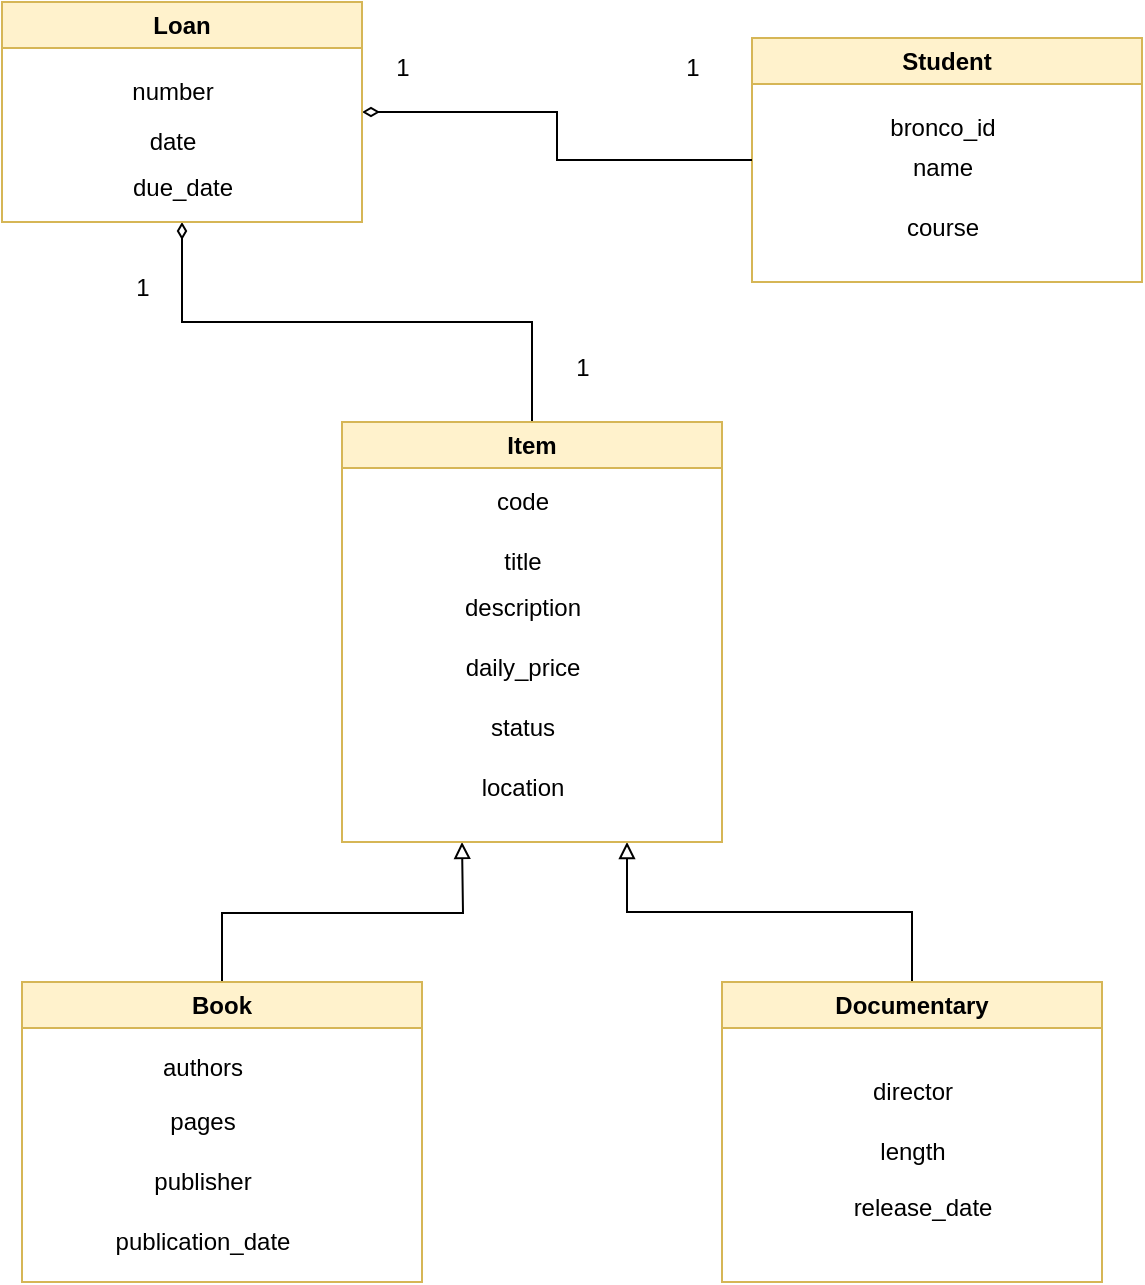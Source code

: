 <mxfile version="21.2.9" type="device">
  <diagram name="Page-1" id="cMLY1CoPsoS9Ke2ZEgan">
    <mxGraphModel dx="984" dy="667" grid="1" gridSize="10" guides="1" tooltips="1" connect="1" arrows="1" fold="1" page="1" pageScale="1" pageWidth="850" pageHeight="1100" math="0" shadow="0">
      <root>
        <mxCell id="0" />
        <mxCell id="1" parent="0" />
        <mxCell id="wTbuUublP3CUo9RuaERG-1" value="Student" style="swimlane;whiteSpace=wrap;html=1;fillColor=#fff2cc;strokeColor=#d6b656;" parent="1" vertex="1">
          <mxGeometry x="425" y="98" width="195" height="122" as="geometry">
            <mxRectangle x="320" y="210" width="90" height="30" as="alternateBounds" />
          </mxGeometry>
        </mxCell>
        <mxCell id="wTbuUublP3CUo9RuaERG-7" value="name" style="text;html=1;align=center;verticalAlign=middle;resizable=0;points=[];autosize=1;strokeColor=none;fillColor=none;" parent="wTbuUublP3CUo9RuaERG-1" vertex="1">
          <mxGeometry x="70" y="50" width="50" height="30" as="geometry" />
        </mxCell>
        <mxCell id="6YYBpAp1T_IyO7PGqdv9-1" value="bronco_id" style="text;html=1;align=center;verticalAlign=middle;resizable=0;points=[];autosize=1;strokeColor=none;fillColor=none;" parent="wTbuUublP3CUo9RuaERG-1" vertex="1">
          <mxGeometry x="55" y="30" width="80" height="30" as="geometry" />
        </mxCell>
        <mxCell id="6YYBpAp1T_IyO7PGqdv9-3" value="course" style="text;html=1;align=center;verticalAlign=middle;resizable=0;points=[];autosize=1;strokeColor=none;fillColor=none;" parent="wTbuUublP3CUo9RuaERG-1" vertex="1">
          <mxGeometry x="65" y="80" width="60" height="30" as="geometry" />
        </mxCell>
        <mxCell id="ZKemoDgkjOs0aR_X4RYM-13" style="edgeStyle=orthogonalEdgeStyle;rounded=0;orthogonalLoop=1;jettySize=auto;html=1;exitX=0.5;exitY=0;exitDx=0;exitDy=0;endArrow=block;endFill=0;" parent="1" source="wTbuUublP3CUo9RuaERG-3" edge="1">
          <mxGeometry relative="1" as="geometry">
            <mxPoint x="280" y="500" as="targetPoint" />
          </mxGeometry>
        </mxCell>
        <mxCell id="wTbuUublP3CUo9RuaERG-3" value="Book" style="swimlane;whiteSpace=wrap;html=1;fillColor=#fff2cc;strokeColor=#d6b656;" parent="1" vertex="1">
          <mxGeometry x="60" y="570" width="200" height="150" as="geometry">
            <mxRectangle x="320" y="210" width="90" height="30" as="alternateBounds" />
          </mxGeometry>
        </mxCell>
        <mxCell id="ZKemoDgkjOs0aR_X4RYM-4" value="pages" style="text;html=1;align=center;verticalAlign=middle;resizable=0;points=[];autosize=1;strokeColor=none;fillColor=none;" parent="wTbuUublP3CUo9RuaERG-3" vertex="1">
          <mxGeometry x="60" y="55" width="60" height="30" as="geometry" />
        </mxCell>
        <mxCell id="ZKemoDgkjOs0aR_X4RYM-5" value="publisher" style="text;html=1;align=center;verticalAlign=middle;resizable=0;points=[];autosize=1;strokeColor=none;fillColor=none;" parent="wTbuUublP3CUo9RuaERG-3" vertex="1">
          <mxGeometry x="55" y="85" width="70" height="30" as="geometry" />
        </mxCell>
        <mxCell id="ZKemoDgkjOs0aR_X4RYM-6" value="publication_date" style="text;html=1;align=center;verticalAlign=middle;resizable=0;points=[];autosize=1;strokeColor=none;fillColor=none;" parent="wTbuUublP3CUo9RuaERG-3" vertex="1">
          <mxGeometry x="35" y="115" width="110" height="30" as="geometry" />
        </mxCell>
        <mxCell id="ZKemoDgkjOs0aR_X4RYM-14" style="edgeStyle=orthogonalEdgeStyle;rounded=0;orthogonalLoop=1;jettySize=auto;html=1;exitX=0.5;exitY=0;exitDx=0;exitDy=0;entryX=0.75;entryY=1;entryDx=0;entryDy=0;endArrow=block;endFill=0;" parent="1" source="wTbuUublP3CUo9RuaERG-4" target="wTbuUublP3CUo9RuaERG-11" edge="1">
          <mxGeometry relative="1" as="geometry" />
        </mxCell>
        <mxCell id="wTbuUublP3CUo9RuaERG-4" value="Documentary" style="swimlane;whiteSpace=wrap;html=1;fillColor=#fff2cc;strokeColor=#d6b656;" parent="1" vertex="1">
          <mxGeometry x="410" y="570" width="190" height="150" as="geometry">
            <mxRectangle x="320" y="210" width="90" height="30" as="alternateBounds" />
          </mxGeometry>
        </mxCell>
        <mxCell id="ZKemoDgkjOs0aR_X4RYM-7" value="director" style="text;html=1;align=center;verticalAlign=middle;resizable=0;points=[];autosize=1;strokeColor=none;fillColor=none;" parent="wTbuUublP3CUo9RuaERG-4" vertex="1">
          <mxGeometry x="65" y="40" width="60" height="30" as="geometry" />
        </mxCell>
        <mxCell id="ZKemoDgkjOs0aR_X4RYM-11" value="length" style="text;html=1;align=center;verticalAlign=middle;resizable=0;points=[];autosize=1;strokeColor=none;fillColor=none;" parent="wTbuUublP3CUo9RuaERG-4" vertex="1">
          <mxGeometry x="65" y="70" width="60" height="30" as="geometry" />
        </mxCell>
        <mxCell id="ZKemoDgkjOs0aR_X4RYM-16" style="edgeStyle=orthogonalEdgeStyle;rounded=0;orthogonalLoop=1;jettySize=auto;html=1;exitX=1;exitY=0.5;exitDx=0;exitDy=0;entryX=0;entryY=0.5;entryDx=0;entryDy=0;startArrow=diamondThin;startFill=0;endArrow=none;endFill=0;" parent="1" source="wTbuUublP3CUo9RuaERG-5" target="wTbuUublP3CUo9RuaERG-1" edge="1">
          <mxGeometry relative="1" as="geometry" />
        </mxCell>
        <mxCell id="ZKemoDgkjOs0aR_X4RYM-17" style="edgeStyle=orthogonalEdgeStyle;rounded=0;orthogonalLoop=1;jettySize=auto;html=1;exitX=0.5;exitY=1;exitDx=0;exitDy=0;entryX=0.5;entryY=0;entryDx=0;entryDy=0;startArrow=diamondThin;startFill=0;endArrow=none;endFill=0;" parent="1" source="wTbuUublP3CUo9RuaERG-5" target="wTbuUublP3CUo9RuaERG-11" edge="1">
          <mxGeometry relative="1" as="geometry" />
        </mxCell>
        <mxCell id="wTbuUublP3CUo9RuaERG-5" value="Loan" style="swimlane;whiteSpace=wrap;html=1;fillColor=#fff2cc;strokeColor=#d6b656;" parent="1" vertex="1">
          <mxGeometry x="50" y="80" width="180" height="110" as="geometry">
            <mxRectangle x="320" y="210" width="90" height="30" as="alternateBounds" />
          </mxGeometry>
        </mxCell>
        <mxCell id="wTbuUublP3CUo9RuaERG-8" value="number" style="text;html=1;align=center;verticalAlign=middle;resizable=0;points=[];autosize=1;strokeColor=none;fillColor=none;" parent="wTbuUublP3CUo9RuaERG-5" vertex="1">
          <mxGeometry x="55" y="30" width="60" height="30" as="geometry" />
        </mxCell>
        <mxCell id="wTbuUublP3CUo9RuaERG-9" value="date" style="text;html=1;align=center;verticalAlign=middle;resizable=0;points=[];autosize=1;strokeColor=none;fillColor=none;" parent="wTbuUublP3CUo9RuaERG-5" vertex="1">
          <mxGeometry x="60" y="55" width="50" height="30" as="geometry" />
        </mxCell>
        <mxCell id="wTbuUublP3CUo9RuaERG-10" value="due_date" style="text;html=1;align=center;verticalAlign=middle;resizable=0;points=[];autosize=1;strokeColor=none;fillColor=none;" parent="wTbuUublP3CUo9RuaERG-5" vertex="1">
          <mxGeometry x="55" y="78" width="70" height="30" as="geometry" />
        </mxCell>
        <mxCell id="wTbuUublP3CUo9RuaERG-11" value="Item" style="swimlane;whiteSpace=wrap;html=1;fillColor=#fff2cc;strokeColor=#d6b656;" parent="1" vertex="1">
          <mxGeometry x="220" y="290" width="190" height="210" as="geometry">
            <mxRectangle x="320" y="210" width="90" height="30" as="alternateBounds" />
          </mxGeometry>
        </mxCell>
        <mxCell id="wTbuUublP3CUo9RuaERG-12" value="code" style="text;html=1;align=center;verticalAlign=middle;resizable=0;points=[];autosize=1;strokeColor=none;fillColor=none;" parent="wTbuUublP3CUo9RuaERG-11" vertex="1">
          <mxGeometry x="65" y="25" width="50" height="30" as="geometry" />
        </mxCell>
        <mxCell id="wTbuUublP3CUo9RuaERG-13" value="title" style="text;html=1;align=center;verticalAlign=middle;resizable=0;points=[];autosize=1;strokeColor=none;fillColor=none;" parent="wTbuUublP3CUo9RuaERG-11" vertex="1">
          <mxGeometry x="70" y="55" width="40" height="30" as="geometry" />
        </mxCell>
        <mxCell id="wTbuUublP3CUo9RuaERG-14" value="description" style="text;html=1;align=center;verticalAlign=middle;resizable=0;points=[];autosize=1;strokeColor=none;fillColor=none;" parent="wTbuUublP3CUo9RuaERG-11" vertex="1">
          <mxGeometry x="50" y="78" width="80" height="30" as="geometry" />
        </mxCell>
        <mxCell id="ZKemoDgkjOs0aR_X4RYM-1" value="daily_price" style="text;html=1;align=center;verticalAlign=middle;resizable=0;points=[];autosize=1;strokeColor=none;fillColor=none;" parent="wTbuUublP3CUo9RuaERG-11" vertex="1">
          <mxGeometry x="50" y="108" width="80" height="30" as="geometry" />
        </mxCell>
        <mxCell id="ZKemoDgkjOs0aR_X4RYM-2" value="status" style="text;html=1;align=center;verticalAlign=middle;resizable=0;points=[];autosize=1;strokeColor=none;fillColor=none;" parent="wTbuUublP3CUo9RuaERG-11" vertex="1">
          <mxGeometry x="60" y="138" width="60" height="30" as="geometry" />
        </mxCell>
        <mxCell id="ZKemoDgkjOs0aR_X4RYM-10" value="location" style="text;html=1;align=center;verticalAlign=middle;resizable=0;points=[];autosize=1;strokeColor=none;fillColor=none;" parent="wTbuUublP3CUo9RuaERG-11" vertex="1">
          <mxGeometry x="60" y="168" width="60" height="30" as="geometry" />
        </mxCell>
        <mxCell id="ZKemoDgkjOs0aR_X4RYM-3" value="authors" style="text;html=1;align=center;verticalAlign=middle;resizable=0;points=[];autosize=1;strokeColor=none;fillColor=none;" parent="1" vertex="1">
          <mxGeometry x="120" y="598" width="60" height="30" as="geometry" />
        </mxCell>
        <mxCell id="ZKemoDgkjOs0aR_X4RYM-12" value="release_date" style="text;html=1;align=center;verticalAlign=middle;resizable=0;points=[];autosize=1;strokeColor=none;fillColor=none;" parent="1" vertex="1">
          <mxGeometry x="465" y="668" width="90" height="30" as="geometry" />
        </mxCell>
        <mxCell id="ZKemoDgkjOs0aR_X4RYM-21" value="1" style="text;html=1;align=center;verticalAlign=middle;resizable=0;points=[];autosize=1;strokeColor=none;fillColor=none;" parent="1" vertex="1">
          <mxGeometry x="380" y="98" width="30" height="30" as="geometry" />
        </mxCell>
        <mxCell id="ZKemoDgkjOs0aR_X4RYM-22" value="1" style="text;html=1;align=center;verticalAlign=middle;resizable=0;points=[];autosize=1;strokeColor=none;fillColor=none;" parent="1" vertex="1">
          <mxGeometry x="235" y="98" width="30" height="30" as="geometry" />
        </mxCell>
        <mxCell id="ZKemoDgkjOs0aR_X4RYM-23" value="1" style="text;html=1;align=center;verticalAlign=middle;resizable=0;points=[];autosize=1;strokeColor=none;fillColor=none;" parent="1" vertex="1">
          <mxGeometry x="105" y="208" width="30" height="30" as="geometry" />
        </mxCell>
        <mxCell id="ZKemoDgkjOs0aR_X4RYM-24" value="1" style="text;html=1;align=center;verticalAlign=middle;resizable=0;points=[];autosize=1;strokeColor=none;fillColor=none;" parent="1" vertex="1">
          <mxGeometry x="325" y="248" width="30" height="30" as="geometry" />
        </mxCell>
      </root>
    </mxGraphModel>
  </diagram>
</mxfile>
